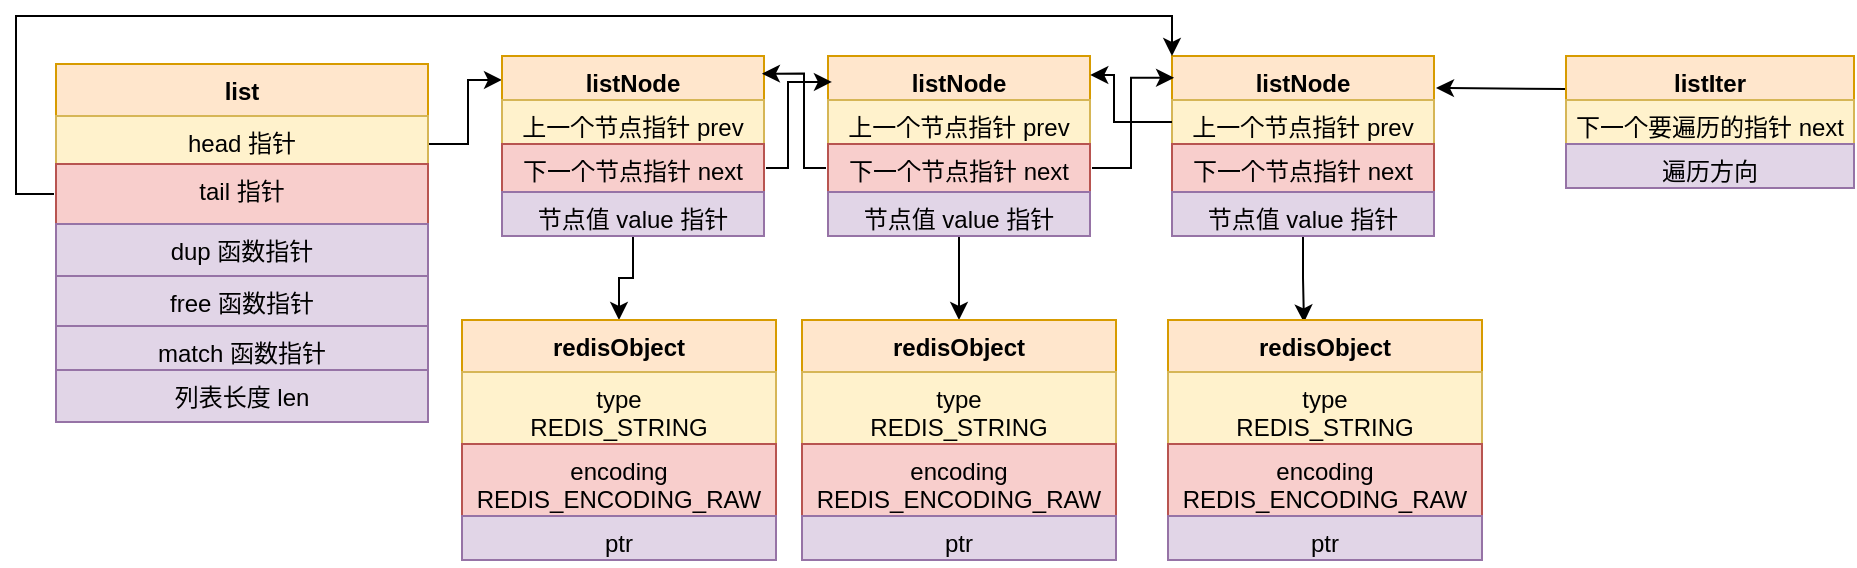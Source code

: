 <mxfile version="19.0.2" type="device"><diagram id="EqS1JOciaK4_oN-rPXAU" name="第 1 页"><mxGraphModel dx="1051" dy="806" grid="0" gridSize="10" guides="1" tooltips="1" connect="1" arrows="1" fold="1" page="1" pageScale="1" pageWidth="827" pageHeight="1169" math="0" shadow="0"><root><mxCell id="0"/><mxCell id="1" parent="0"/><mxCell id="eIKuogqcy8wkJz99xZmB-25" style="edgeStyle=orthogonalEdgeStyle;rounded=0;orthogonalLoop=1;jettySize=auto;html=1;exitX=1;exitY=0.5;exitDx=0;exitDy=0;entryX=0;entryY=0.133;entryDx=0;entryDy=0;entryPerimeter=0;" edge="1" parent="1" source="eIKuogqcy8wkJz99xZmB-1" target="eIKuogqcy8wkJz99xZmB-5"><mxGeometry relative="1" as="geometry"/></mxCell><mxCell id="eIKuogqcy8wkJz99xZmB-1" value="list" style="swimlane;fontStyle=1;align=center;verticalAlign=top;childLayout=stackLayout;horizontal=1;startSize=26;horizontalStack=0;resizeParent=1;resizeParentMax=0;resizeLast=0;collapsible=1;marginBottom=0;fillColor=#ffe6cc;strokeColor=#d79b00;" vertex="1" parent="1"><mxGeometry x="39" y="72" width="186" height="80" as="geometry"><mxRectangle x="150" y="330" width="100" height="26" as="alternateBounds"/></mxGeometry></mxCell><mxCell id="eIKuogqcy8wkJz99xZmB-2" value="head 指针" style="text;strokeColor=#d6b656;fillColor=#fff2cc;align=center;verticalAlign=top;spacingLeft=4;spacingRight=4;overflow=hidden;rotatable=0;points=[[0,0.5],[1,0.5]];portConstraint=eastwest;perimeterSpacing=0;rounded=0;glass=0;sketch=0;shadow=0;container=0;flipV=0;flipH=1;labelBorderColor=none;" vertex="1" parent="eIKuogqcy8wkJz99xZmB-1"><mxGeometry y="26" width="186" height="24" as="geometry"/></mxCell><mxCell id="eIKuogqcy8wkJz99xZmB-3" value="tail 指针" style="text;strokeColor=#b85450;fillColor=#f8cecc;align=center;verticalAlign=top;spacingLeft=4;spacingRight=4;overflow=hidden;rotatable=0;points=[[0,0.5],[1,0.5]];portConstraint=eastwest;perimeterSpacing=1;container=0;" vertex="1" parent="eIKuogqcy8wkJz99xZmB-1"><mxGeometry y="50" width="186" height="30" as="geometry"/></mxCell><mxCell id="eIKuogqcy8wkJz99xZmB-39" style="edgeStyle=orthogonalEdgeStyle;rounded=0;orthogonalLoop=1;jettySize=auto;html=1;exitX=0.5;exitY=1;exitDx=0;exitDy=0;entryX=0.5;entryY=0;entryDx=0;entryDy=0;" edge="1" parent="1" source="eIKuogqcy8wkJz99xZmB-5" target="eIKuogqcy8wkJz99xZmB-35"><mxGeometry relative="1" as="geometry"/></mxCell><mxCell id="eIKuogqcy8wkJz99xZmB-5" value="listNode" style="swimlane;fontStyle=1;align=center;verticalAlign=top;childLayout=stackLayout;horizontal=1;startSize=22;horizontalStack=0;resizeParent=1;resizeParentMax=0;resizeLast=0;collapsible=1;marginBottom=0;fillColor=#ffe6cc;strokeColor=#d79b00;" vertex="1" parent="1"><mxGeometry x="262" y="68" width="131" height="90" as="geometry"><mxRectangle x="150" y="330" width="100" height="26" as="alternateBounds"/></mxGeometry></mxCell><mxCell id="eIKuogqcy8wkJz99xZmB-6" value="上一个节点指针 prev" style="text;strokeColor=#d6b656;fillColor=#fff2cc;align=center;verticalAlign=top;spacingLeft=4;spacingRight=4;overflow=hidden;rotatable=0;points=[[0,0.5],[1,0.5]];portConstraint=eastwest;perimeterSpacing=0;rounded=0;glass=0;sketch=0;shadow=0;container=0;flipV=0;flipH=1;labelBorderColor=none;" vertex="1" parent="eIKuogqcy8wkJz99xZmB-5"><mxGeometry y="22" width="131" height="22" as="geometry"/></mxCell><mxCell id="eIKuogqcy8wkJz99xZmB-7" value="下一个节点指针 next" style="text;strokeColor=#b85450;fillColor=#f8cecc;align=center;verticalAlign=top;spacingLeft=4;spacingRight=4;overflow=hidden;rotatable=0;points=[[0,0.5],[1,0.5]];portConstraint=eastwest;perimeterSpacing=1;container=0;" vertex="1" parent="eIKuogqcy8wkJz99xZmB-5"><mxGeometry y="44" width="131" height="24" as="geometry"/></mxCell><mxCell id="eIKuogqcy8wkJz99xZmB-8" value="节点值 value 指针" style="text;strokeColor=#9673a6;fillColor=#e1d5e7;align=center;verticalAlign=top;spacingLeft=4;spacingRight=4;overflow=hidden;rotatable=0;points=[[0,0.5],[1,0.5]];portConstraint=eastwest;perimeterSpacing=1;" vertex="1" parent="eIKuogqcy8wkJz99xZmB-5"><mxGeometry y="68" width="131" height="22" as="geometry"/></mxCell><mxCell id="eIKuogqcy8wkJz99xZmB-4" value="dup 函数指针" style="text;strokeColor=#9673a6;fillColor=#e1d5e7;align=center;verticalAlign=top;spacingLeft=4;spacingRight=4;overflow=hidden;rotatable=0;points=[[0,0.5],[1,0.5]];portConstraint=eastwest;perimeterSpacing=1;" vertex="1" parent="1"><mxGeometry x="39" y="152" width="186" height="26" as="geometry"/></mxCell><mxCell id="eIKuogqcy8wkJz99xZmB-12" value="free 函数指针" style="text;strokeColor=#9673a6;fillColor=#e1d5e7;align=center;verticalAlign=top;spacingLeft=4;spacingRight=4;overflow=hidden;rotatable=0;points=[[0,0.5],[1,0.5]];portConstraint=eastwest;perimeterSpacing=1;" vertex="1" parent="1"><mxGeometry x="39" y="178" width="186" height="26" as="geometry"/></mxCell><mxCell id="eIKuogqcy8wkJz99xZmB-13" value="match 函数指针" style="text;strokeColor=#9673a6;fillColor=#e1d5e7;align=center;verticalAlign=top;spacingLeft=4;spacingRight=4;overflow=hidden;rotatable=0;points=[[0,0.5],[1,0.5]];portConstraint=eastwest;perimeterSpacing=1;" vertex="1" parent="1"><mxGeometry x="39" y="203" width="186" height="26" as="geometry"/></mxCell><mxCell id="eIKuogqcy8wkJz99xZmB-14" value="列表长度 len" style="text;strokeColor=#9673a6;fillColor=#e1d5e7;align=center;verticalAlign=top;spacingLeft=4;spacingRight=4;overflow=hidden;rotatable=0;points=[[0,0.5],[1,0.5]];portConstraint=eastwest;perimeterSpacing=1;" vertex="1" parent="1"><mxGeometry x="39" y="225" width="186" height="26" as="geometry"/></mxCell><mxCell id="eIKuogqcy8wkJz99xZmB-44" style="edgeStyle=orthogonalEdgeStyle;rounded=0;orthogonalLoop=1;jettySize=auto;html=1;exitX=0.5;exitY=1;exitDx=0;exitDy=0;entryX=0.5;entryY=0;entryDx=0;entryDy=0;" edge="1" parent="1" source="eIKuogqcy8wkJz99xZmB-15" target="eIKuogqcy8wkJz99xZmB-40"><mxGeometry relative="1" as="geometry"/></mxCell><mxCell id="eIKuogqcy8wkJz99xZmB-15" value="listNode" style="swimlane;fontStyle=1;align=center;verticalAlign=top;childLayout=stackLayout;horizontal=1;startSize=22;horizontalStack=0;resizeParent=1;resizeParentMax=0;resizeLast=0;collapsible=1;marginBottom=0;fillColor=#ffe6cc;strokeColor=#d79b00;" vertex="1" parent="1"><mxGeometry x="425" y="68" width="131" height="90" as="geometry"><mxRectangle x="150" y="330" width="100" height="26" as="alternateBounds"/></mxGeometry></mxCell><mxCell id="eIKuogqcy8wkJz99xZmB-16" value="上一个节点指针 prev" style="text;strokeColor=#d6b656;fillColor=#fff2cc;align=center;verticalAlign=top;spacingLeft=4;spacingRight=4;overflow=hidden;rotatable=0;points=[[0,0.5],[1,0.5]];portConstraint=eastwest;perimeterSpacing=0;rounded=0;glass=0;sketch=0;shadow=0;container=0;flipV=0;flipH=1;labelBorderColor=none;" vertex="1" parent="eIKuogqcy8wkJz99xZmB-15"><mxGeometry y="22" width="131" height="22" as="geometry"/></mxCell><mxCell id="eIKuogqcy8wkJz99xZmB-17" value="下一个节点指针 next" style="text;strokeColor=#b85450;fillColor=#f8cecc;align=center;verticalAlign=top;spacingLeft=4;spacingRight=4;overflow=hidden;rotatable=0;points=[[0,0.5],[1,0.5]];portConstraint=eastwest;perimeterSpacing=1;container=0;" vertex="1" parent="eIKuogqcy8wkJz99xZmB-15"><mxGeometry y="44" width="131" height="24" as="geometry"/></mxCell><mxCell id="eIKuogqcy8wkJz99xZmB-18" value="节点值 value 指针" style="text;strokeColor=#9673a6;fillColor=#e1d5e7;align=center;verticalAlign=top;spacingLeft=4;spacingRight=4;overflow=hidden;rotatable=0;points=[[0,0.5],[1,0.5]];portConstraint=eastwest;perimeterSpacing=1;" vertex="1" parent="eIKuogqcy8wkJz99xZmB-15"><mxGeometry y="68" width="131" height="22" as="geometry"/></mxCell><mxCell id="eIKuogqcy8wkJz99xZmB-49" style="edgeStyle=orthogonalEdgeStyle;rounded=0;orthogonalLoop=1;jettySize=auto;html=1;exitX=0.5;exitY=1;exitDx=0;exitDy=0;entryX=0.433;entryY=0.01;entryDx=0;entryDy=0;entryPerimeter=0;" edge="1" parent="1" source="eIKuogqcy8wkJz99xZmB-21" target="eIKuogqcy8wkJz99xZmB-45"><mxGeometry relative="1" as="geometry"/></mxCell><mxCell id="eIKuogqcy8wkJz99xZmB-21" value="listNode" style="swimlane;fontStyle=1;align=center;verticalAlign=top;childLayout=stackLayout;horizontal=1;startSize=22;horizontalStack=0;resizeParent=1;resizeParentMax=0;resizeLast=0;collapsible=1;marginBottom=0;fillColor=#ffe6cc;strokeColor=#d79b00;" vertex="1" parent="1"><mxGeometry x="597" y="68" width="131" height="90" as="geometry"><mxRectangle x="150" y="330" width="100" height="26" as="alternateBounds"/></mxGeometry></mxCell><mxCell id="eIKuogqcy8wkJz99xZmB-22" value="上一个节点指针 prev" style="text;strokeColor=#d6b656;fillColor=#fff2cc;align=center;verticalAlign=top;spacingLeft=4;spacingRight=4;overflow=hidden;rotatable=0;points=[[0,0.5],[1,0.5]];portConstraint=eastwest;perimeterSpacing=0;rounded=0;glass=0;sketch=0;shadow=0;container=0;flipV=0;flipH=1;labelBorderColor=none;" vertex="1" parent="eIKuogqcy8wkJz99xZmB-21"><mxGeometry y="22" width="131" height="22" as="geometry"/></mxCell><mxCell id="eIKuogqcy8wkJz99xZmB-23" value="下一个节点指针 next" style="text;strokeColor=#b85450;fillColor=#f8cecc;align=center;verticalAlign=top;spacingLeft=4;spacingRight=4;overflow=hidden;rotatable=0;points=[[0,0.5],[1,0.5]];portConstraint=eastwest;perimeterSpacing=1;container=0;" vertex="1" parent="eIKuogqcy8wkJz99xZmB-21"><mxGeometry y="44" width="131" height="24" as="geometry"/></mxCell><mxCell id="eIKuogqcy8wkJz99xZmB-24" value="节点值 value 指针" style="text;strokeColor=#9673a6;fillColor=#e1d5e7;align=center;verticalAlign=top;spacingLeft=4;spacingRight=4;overflow=hidden;rotatable=0;points=[[0,0.5],[1,0.5]];portConstraint=eastwest;perimeterSpacing=1;" vertex="1" parent="eIKuogqcy8wkJz99xZmB-21"><mxGeometry y="68" width="131" height="22" as="geometry"/></mxCell><mxCell id="eIKuogqcy8wkJz99xZmB-27" style="edgeStyle=orthogonalEdgeStyle;rounded=0;orthogonalLoop=1;jettySize=auto;html=1;exitX=1;exitY=0.5;exitDx=0;exitDy=0;entryX=0.015;entryY=0.144;entryDx=0;entryDy=0;entryPerimeter=0;" edge="1" parent="1" source="eIKuogqcy8wkJz99xZmB-7" target="eIKuogqcy8wkJz99xZmB-15"><mxGeometry relative="1" as="geometry"><Array as="points"><mxPoint x="405" y="124"/><mxPoint x="405" y="81"/></Array></mxGeometry></mxCell><mxCell id="eIKuogqcy8wkJz99xZmB-29" style="edgeStyle=orthogonalEdgeStyle;rounded=0;orthogonalLoop=1;jettySize=auto;html=1;exitX=1;exitY=0.5;exitDx=0;exitDy=0;entryX=0.008;entryY=0.121;entryDx=0;entryDy=0;entryPerimeter=0;" edge="1" parent="1" source="eIKuogqcy8wkJz99xZmB-17" target="eIKuogqcy8wkJz99xZmB-21"><mxGeometry relative="1" as="geometry"/></mxCell><mxCell id="eIKuogqcy8wkJz99xZmB-32" style="edgeStyle=orthogonalEdgeStyle;rounded=0;orthogonalLoop=1;jettySize=auto;html=1;exitX=0;exitY=0.5;exitDx=0;exitDy=0;entryX=0;entryY=0;entryDx=0;entryDy=0;" edge="1" parent="1" source="eIKuogqcy8wkJz99xZmB-3" target="eIKuogqcy8wkJz99xZmB-21"><mxGeometry relative="1" as="geometry"/></mxCell><mxCell id="eIKuogqcy8wkJz99xZmB-33" style="edgeStyle=orthogonalEdgeStyle;rounded=0;orthogonalLoop=1;jettySize=auto;html=1;exitX=0;exitY=0.5;exitDx=0;exitDy=0;entryX=0.992;entryY=0.098;entryDx=0;entryDy=0;entryPerimeter=0;" edge="1" parent="1" source="eIKuogqcy8wkJz99xZmB-17" target="eIKuogqcy8wkJz99xZmB-5"><mxGeometry relative="1" as="geometry"><Array as="points"><mxPoint x="413" y="124"/><mxPoint x="413" y="77"/></Array></mxGeometry></mxCell><mxCell id="eIKuogqcy8wkJz99xZmB-34" style="edgeStyle=orthogonalEdgeStyle;rounded=0;orthogonalLoop=1;jettySize=auto;html=1;exitX=0;exitY=0.5;exitDx=0;exitDy=0;entryX=1.001;entryY=0.105;entryDx=0;entryDy=0;entryPerimeter=0;" edge="1" parent="1" source="eIKuogqcy8wkJz99xZmB-22" target="eIKuogqcy8wkJz99xZmB-15"><mxGeometry relative="1" as="geometry"><Array as="points"><mxPoint x="568" y="101"/><mxPoint x="568" y="77"/></Array></mxGeometry></mxCell><mxCell id="eIKuogqcy8wkJz99xZmB-35" value="redisObject" style="swimlane;fontStyle=1;align=center;verticalAlign=top;childLayout=stackLayout;horizontal=1;startSize=26;horizontalStack=0;resizeParent=1;resizeParentMax=0;resizeLast=0;collapsible=1;marginBottom=0;fillColor=#ffe6cc;strokeColor=#d79b00;" vertex="1" parent="1"><mxGeometry x="242" y="200" width="157" height="120" as="geometry"><mxRectangle x="150" y="330" width="100" height="26" as="alternateBounds"/></mxGeometry></mxCell><mxCell id="eIKuogqcy8wkJz99xZmB-36" value="type&#10;REDIS_STRING" style="text;strokeColor=#d6b656;fillColor=#fff2cc;align=center;verticalAlign=top;spacingLeft=4;spacingRight=4;overflow=hidden;rotatable=0;points=[[0,0.5],[1,0.5]];portConstraint=eastwest;perimeterSpacing=0;rounded=0;glass=0;sketch=0;shadow=0;container=0;flipV=0;flipH=1;labelBorderColor=none;" vertex="1" parent="eIKuogqcy8wkJz99xZmB-35"><mxGeometry y="26" width="157" height="36" as="geometry"/></mxCell><mxCell id="eIKuogqcy8wkJz99xZmB-37" value="encoding&#10;REDIS_ENCODING_RAW" style="text;strokeColor=#b85450;fillColor=#f8cecc;align=center;verticalAlign=top;spacingLeft=4;spacingRight=4;overflow=hidden;rotatable=0;points=[[0,0.5],[1,0.5]];portConstraint=eastwest;perimeterSpacing=1;container=0;" vertex="1" parent="eIKuogqcy8wkJz99xZmB-35"><mxGeometry y="62" width="157" height="36" as="geometry"/></mxCell><mxCell id="eIKuogqcy8wkJz99xZmB-38" value="ptr" style="text;strokeColor=#9673a6;fillColor=#e1d5e7;align=center;verticalAlign=top;spacingLeft=4;spacingRight=4;overflow=hidden;rotatable=0;points=[[0,0.5],[1,0.5]];portConstraint=eastwest;perimeterSpacing=1;" vertex="1" parent="eIKuogqcy8wkJz99xZmB-35"><mxGeometry y="98" width="157" height="22" as="geometry"/></mxCell><mxCell id="eIKuogqcy8wkJz99xZmB-40" value="redisObject" style="swimlane;fontStyle=1;align=center;verticalAlign=top;childLayout=stackLayout;horizontal=1;startSize=26;horizontalStack=0;resizeParent=1;resizeParentMax=0;resizeLast=0;collapsible=1;marginBottom=0;fillColor=#ffe6cc;strokeColor=#d79b00;" vertex="1" parent="1"><mxGeometry x="412" y="200" width="157" height="120" as="geometry"><mxRectangle x="150" y="330" width="100" height="26" as="alternateBounds"/></mxGeometry></mxCell><mxCell id="eIKuogqcy8wkJz99xZmB-41" value="type&#10;REDIS_STRING" style="text;strokeColor=#d6b656;fillColor=#fff2cc;align=center;verticalAlign=top;spacingLeft=4;spacingRight=4;overflow=hidden;rotatable=0;points=[[0,0.5],[1,0.5]];portConstraint=eastwest;perimeterSpacing=0;rounded=0;glass=0;sketch=0;shadow=0;container=0;flipV=0;flipH=1;labelBorderColor=none;" vertex="1" parent="eIKuogqcy8wkJz99xZmB-40"><mxGeometry y="26" width="157" height="36" as="geometry"/></mxCell><mxCell id="eIKuogqcy8wkJz99xZmB-42" value="encoding&#10;REDIS_ENCODING_RAW" style="text;strokeColor=#b85450;fillColor=#f8cecc;align=center;verticalAlign=top;spacingLeft=4;spacingRight=4;overflow=hidden;rotatable=0;points=[[0,0.5],[1,0.5]];portConstraint=eastwest;perimeterSpacing=1;container=0;" vertex="1" parent="eIKuogqcy8wkJz99xZmB-40"><mxGeometry y="62" width="157" height="36" as="geometry"/></mxCell><mxCell id="eIKuogqcy8wkJz99xZmB-43" value="ptr" style="text;strokeColor=#9673a6;fillColor=#e1d5e7;align=center;verticalAlign=top;spacingLeft=4;spacingRight=4;overflow=hidden;rotatable=0;points=[[0,0.5],[1,0.5]];portConstraint=eastwest;perimeterSpacing=1;" vertex="1" parent="eIKuogqcy8wkJz99xZmB-40"><mxGeometry y="98" width="157" height="22" as="geometry"/></mxCell><mxCell id="eIKuogqcy8wkJz99xZmB-45" value="redisObject" style="swimlane;fontStyle=1;align=center;verticalAlign=top;childLayout=stackLayout;horizontal=1;startSize=26;horizontalStack=0;resizeParent=1;resizeParentMax=0;resizeLast=0;collapsible=1;marginBottom=0;fillColor=#ffe6cc;strokeColor=#d79b00;" vertex="1" parent="1"><mxGeometry x="595" y="200" width="157" height="120" as="geometry"><mxRectangle x="150" y="330" width="100" height="26" as="alternateBounds"/></mxGeometry></mxCell><mxCell id="eIKuogqcy8wkJz99xZmB-46" value="type&#10;REDIS_STRING" style="text;strokeColor=#d6b656;fillColor=#fff2cc;align=center;verticalAlign=top;spacingLeft=4;spacingRight=4;overflow=hidden;rotatable=0;points=[[0,0.5],[1,0.5]];portConstraint=eastwest;perimeterSpacing=0;rounded=0;glass=0;sketch=0;shadow=0;container=0;flipV=0;flipH=1;labelBorderColor=none;" vertex="1" parent="eIKuogqcy8wkJz99xZmB-45"><mxGeometry y="26" width="157" height="36" as="geometry"/></mxCell><mxCell id="eIKuogqcy8wkJz99xZmB-47" value="encoding&#10;REDIS_ENCODING_RAW" style="text;strokeColor=#b85450;fillColor=#f8cecc;align=center;verticalAlign=top;spacingLeft=4;spacingRight=4;overflow=hidden;rotatable=0;points=[[0,0.5],[1,0.5]];portConstraint=eastwest;perimeterSpacing=1;container=0;" vertex="1" parent="eIKuogqcy8wkJz99xZmB-45"><mxGeometry y="62" width="157" height="36" as="geometry"/></mxCell><mxCell id="eIKuogqcy8wkJz99xZmB-48" value="ptr" style="text;strokeColor=#9673a6;fillColor=#e1d5e7;align=center;verticalAlign=top;spacingLeft=4;spacingRight=4;overflow=hidden;rotatable=0;points=[[0,0.5],[1,0.5]];portConstraint=eastwest;perimeterSpacing=1;" vertex="1" parent="eIKuogqcy8wkJz99xZmB-45"><mxGeometry y="98" width="157" height="22" as="geometry"/></mxCell><mxCell id="eIKuogqcy8wkJz99xZmB-54" style="edgeStyle=orthogonalEdgeStyle;rounded=0;orthogonalLoop=1;jettySize=auto;html=1;exitX=0;exitY=0.25;exitDx=0;exitDy=0;" edge="1" parent="1" source="eIKuogqcy8wkJz99xZmB-50"><mxGeometry relative="1" as="geometry"><mxPoint x="729" y="84" as="targetPoint"/></mxGeometry></mxCell><mxCell id="eIKuogqcy8wkJz99xZmB-50" value="listIter" style="swimlane;fontStyle=1;align=center;verticalAlign=top;childLayout=stackLayout;horizontal=1;startSize=22;horizontalStack=0;resizeParent=1;resizeParentMax=0;resizeLast=0;collapsible=1;marginBottom=0;fillColor=#ffe6cc;strokeColor=#d79b00;" vertex="1" parent="1"><mxGeometry x="794" y="68" width="144" height="66" as="geometry"><mxRectangle x="150" y="330" width="100" height="26" as="alternateBounds"/></mxGeometry></mxCell><mxCell id="eIKuogqcy8wkJz99xZmB-51" value="下一个要遍历的指针 next" style="text;strokeColor=#d6b656;fillColor=#fff2cc;align=center;verticalAlign=top;spacingLeft=4;spacingRight=4;overflow=hidden;rotatable=0;points=[[0,0.5],[1,0.5]];portConstraint=eastwest;perimeterSpacing=0;rounded=0;glass=0;sketch=0;shadow=0;container=0;flipV=0;flipH=1;labelBorderColor=none;" vertex="1" parent="eIKuogqcy8wkJz99xZmB-50"><mxGeometry y="22" width="144" height="22" as="geometry"/></mxCell><mxCell id="eIKuogqcy8wkJz99xZmB-53" value="遍历方向" style="text;strokeColor=#9673a6;fillColor=#e1d5e7;align=center;verticalAlign=top;spacingLeft=4;spacingRight=4;overflow=hidden;rotatable=0;points=[[0,0.5],[1,0.5]];portConstraint=eastwest;perimeterSpacing=1;" vertex="1" parent="eIKuogqcy8wkJz99xZmB-50"><mxGeometry y="44" width="144" height="22" as="geometry"/></mxCell></root></mxGraphModel></diagram></mxfile>
